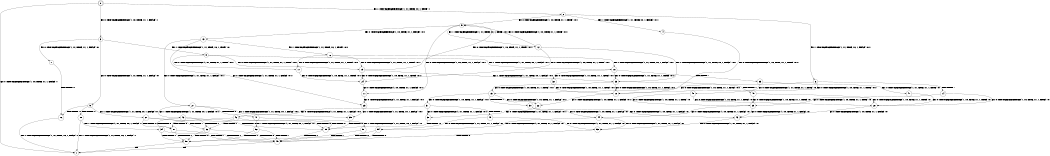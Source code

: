 digraph BCG {
size = "7, 10.5";
center = TRUE;
node [shape = circle];
0 [peripheries = 2];
0 -> 1 [label = "EX !0 !ATOMIC_EXCH_BRANCH (1, +0, TRUE, +1, 1, FALSE) !::"];
0 -> 2 [label = "EX !1 !ATOMIC_EXCH_BRANCH (1, +1, TRUE, +0, 1, TRUE) !::"];
0 -> 3 [label = "EX !0 !ATOMIC_EXCH_BRANCH (1, +0, TRUE, +1, 1, FALSE) !::"];
2 -> 4 [label = "EX !1 !ATOMIC_EXCH_BRANCH (1, +1, TRUE, +0, 1, FALSE) !:0:1:"];
2 -> 5 [label = "EX !0 !ATOMIC_EXCH_BRANCH (1, +0, TRUE, +1, 1, TRUE) !:0:1:"];
2 -> 6 [label = "EX !1 !ATOMIC_EXCH_BRANCH (1, +1, TRUE, +0, 1, FALSE) !:0:1:"];
3 -> 7 [label = "EX !0 !ATOMIC_EXCH_BRANCH (1, +1, TRUE, +1, 1, FALSE) !:0:"];
3 -> 8 [label = "EX !1 !ATOMIC_EXCH_BRANCH (1, +1, TRUE, +0, 1, TRUE) !:0:"];
3 -> 9 [label = "EX !0 !ATOMIC_EXCH_BRANCH (1, +1, TRUE, +1, 1, FALSE) !:0:"];
4 -> 10 [label = "EX !0 !ATOMIC_EXCH_BRANCH (1, +0, TRUE, +1, 1, TRUE) !:0:1:"];
5 -> 11 [label = "EX !0 !ATOMIC_EXCH_BRANCH (1, +0, TRUE, +1, 1, FALSE) !:0:1:"];
5 -> 12 [label = "EX !1 !ATOMIC_EXCH_BRANCH (1, +1, TRUE, +0, 1, TRUE) !:0:1:"];
5 -> 13 [label = "EX !0 !ATOMIC_EXCH_BRANCH (1, +0, TRUE, +1, 1, FALSE) !:0:1:"];
6 -> 10 [label = "EX !0 !ATOMIC_EXCH_BRANCH (1, +0, TRUE, +1, 1, TRUE) !:0:1:"];
6 -> 14 [label = "TERMINATE !1"];
6 -> 15 [label = "EX !0 !ATOMIC_EXCH_BRANCH (1, +0, TRUE, +1, 1, TRUE) !:0:1:"];
7 -> 16 [label = "TERMINATE !0"];
8 -> 17 [label = "EX !0 !ATOMIC_EXCH_BRANCH (1, +1, TRUE, +1, 1, TRUE) !:0:1:"];
8 -> 18 [label = "EX !1 !ATOMIC_EXCH_BRANCH (1, +1, TRUE, +0, 1, FALSE) !:0:1:"];
8 -> 19 [label = "EX !0 !ATOMIC_EXCH_BRANCH (1, +1, TRUE, +1, 1, TRUE) !:0:1:"];
9 -> 16 [label = "TERMINATE !0"];
9 -> 20 [label = "TERMINATE !0"];
9 -> 21 [label = "EX !1 !ATOMIC_EXCH_BRANCH (1, +1, TRUE, +0, 1, FALSE) !:0:"];
10 -> 22 [label = "EX !0 !ATOMIC_EXCH_BRANCH (1, +0, TRUE, +1, 1, FALSE) !:0:1:"];
11 -> 23 [label = "EX !0 !ATOMIC_EXCH_BRANCH (1, +1, TRUE, +1, 1, FALSE) !:0:1:"];
12 -> 24 [label = "EX !0 !ATOMIC_EXCH_BRANCH (1, +0, TRUE, +1, 1, TRUE) !:0:1:"];
12 -> 25 [label = "EX !1 !ATOMIC_EXCH_BRANCH (1, +1, TRUE, +0, 1, FALSE) !:0:1:"];
12 -> 5 [label = "EX !0 !ATOMIC_EXCH_BRANCH (1, +0, TRUE, +1, 1, TRUE) !:0:1:"];
13 -> 23 [label = "EX !0 !ATOMIC_EXCH_BRANCH (1, +1, TRUE, +1, 1, FALSE) !:0:1:"];
13 -> 26 [label = "EX !1 !ATOMIC_EXCH_BRANCH (1, +1, TRUE, +0, 1, TRUE) !:0:1:"];
13 -> 27 [label = "EX !0 !ATOMIC_EXCH_BRANCH (1, +1, TRUE, +1, 1, FALSE) !:0:1:"];
14 -> 28 [label = "EX !0 !ATOMIC_EXCH_BRANCH (1, +0, TRUE, +1, 1, TRUE) !:0:"];
14 -> 29 [label = "EX !0 !ATOMIC_EXCH_BRANCH (1, +0, TRUE, +1, 1, TRUE) !:0:"];
15 -> 22 [label = "EX !0 !ATOMIC_EXCH_BRANCH (1, +0, TRUE, +1, 1, FALSE) !:0:1:"];
15 -> 30 [label = "TERMINATE !1"];
15 -> 31 [label = "EX !0 !ATOMIC_EXCH_BRANCH (1, +0, TRUE, +1, 1, FALSE) !:0:1:"];
16 -> 1 [label = "EX !1 !ATOMIC_EXCH_BRANCH (1, +1, TRUE, +0, 1, FALSE) !::"];
17 -> 24 [label = "EX !0 !ATOMIC_EXCH_BRANCH (1, +0, TRUE, +1, 1, TRUE) !:0:1:"];
18 -> 32 [label = "EX !0 !ATOMIC_EXCH_BRANCH (1, +1, TRUE, +1, 1, TRUE) !:0:1:"];
18 -> 33 [label = "TERMINATE !1"];
18 -> 25 [label = "EX !0 !ATOMIC_EXCH_BRANCH (1, +1, TRUE, +1, 1, TRUE) !:0:1:"];
19 -> 24 [label = "EX !0 !ATOMIC_EXCH_BRANCH (1, +0, TRUE, +1, 1, TRUE) !:0:1:"];
19 -> 25 [label = "EX !1 !ATOMIC_EXCH_BRANCH (1, +1, TRUE, +0, 1, FALSE) !:0:1:"];
19 -> 5 [label = "EX !0 !ATOMIC_EXCH_BRANCH (1, +0, TRUE, +1, 1, TRUE) !:0:1:"];
20 -> 1 [label = "EX !1 !ATOMIC_EXCH_BRANCH (1, +1, TRUE, +0, 1, FALSE) !::"];
20 -> 34 [label = "EX !1 !ATOMIC_EXCH_BRANCH (1, +1, TRUE, +0, 1, FALSE) !::"];
21 -> 35 [label = "TERMINATE !0"];
21 -> 36 [label = "TERMINATE !1"];
21 -> 37 [label = "TERMINATE !0"];
22 -> 38 [label = "EX !0 !ATOMIC_EXCH_BRANCH (1, +1, TRUE, +1, 1, FALSE) !:0:1:"];
23 -> 39 [label = "EX !1 !ATOMIC_EXCH_BRANCH (1, +1, TRUE, +0, 1, FALSE) !:0:1:"];
24 -> 11 [label = "EX !0 !ATOMIC_EXCH_BRANCH (1, +0, TRUE, +1, 1, FALSE) !:0:1:"];
25 -> 10 [label = "EX !0 !ATOMIC_EXCH_BRANCH (1, +0, TRUE, +1, 1, TRUE) !:0:1:"];
25 -> 40 [label = "TERMINATE !1"];
25 -> 15 [label = "EX !0 !ATOMIC_EXCH_BRANCH (1, +0, TRUE, +1, 1, TRUE) !:0:1:"];
26 -> 17 [label = "EX !0 !ATOMIC_EXCH_BRANCH (1, +1, TRUE, +1, 1, TRUE) !:0:1:"];
26 -> 18 [label = "EX !1 !ATOMIC_EXCH_BRANCH (1, +1, TRUE, +0, 1, FALSE) !:0:1:"];
26 -> 19 [label = "EX !0 !ATOMIC_EXCH_BRANCH (1, +1, TRUE, +1, 1, TRUE) !:0:1:"];
27 -> 39 [label = "EX !1 !ATOMIC_EXCH_BRANCH (1, +1, TRUE, +0, 1, FALSE) !:0:1:"];
27 -> 41 [label = "TERMINATE !0"];
27 -> 42 [label = "EX !1 !ATOMIC_EXCH_BRANCH (1, +1, TRUE, +0, 1, FALSE) !:0:1:"];
28 -> 43 [label = "EX !0 !ATOMIC_EXCH_BRANCH (1, +0, TRUE, +1, 1, FALSE) !:0:"];
29 -> 43 [label = "EX !0 !ATOMIC_EXCH_BRANCH (1, +0, TRUE, +1, 1, FALSE) !:0:"];
29 -> 44 [label = "EX !0 !ATOMIC_EXCH_BRANCH (1, +0, TRUE, +1, 1, FALSE) !:0:"];
30 -> 43 [label = "EX !0 !ATOMIC_EXCH_BRANCH (1, +0, TRUE, +1, 1, FALSE) !:0:"];
30 -> 44 [label = "EX !0 !ATOMIC_EXCH_BRANCH (1, +0, TRUE, +1, 1, FALSE) !:0:"];
31 -> 38 [label = "EX !0 !ATOMIC_EXCH_BRANCH (1, +1, TRUE, +1, 1, FALSE) !:0:1:"];
31 -> 45 [label = "TERMINATE !1"];
31 -> 46 [label = "EX !0 !ATOMIC_EXCH_BRANCH (1, +1, TRUE, +1, 1, FALSE) !:0:1:"];
32 -> 10 [label = "EX !0 !ATOMIC_EXCH_BRANCH (1, +0, TRUE, +1, 1, TRUE) !:0:1:"];
33 -> 47 [label = "EX !0 !ATOMIC_EXCH_BRANCH (1, +1, TRUE, +1, 1, TRUE) !:0:"];
33 -> 48 [label = "EX !0 !ATOMIC_EXCH_BRANCH (1, +1, TRUE, +1, 1, TRUE) !:0:"];
34 -> 49 [label = "TERMINATE !1"];
34 -> 50 [label = "TERMINATE !1"];
35 -> 49 [label = "TERMINATE !1"];
36 -> 49 [label = "TERMINATE !0"];
36 -> 50 [label = "TERMINATE !0"];
37 -> 49 [label = "TERMINATE !1"];
37 -> 50 [label = "TERMINATE !1"];
38 -> 35 [label = "TERMINATE !0"];
39 -> 35 [label = "TERMINATE !0"];
40 -> 28 [label = "EX !0 !ATOMIC_EXCH_BRANCH (1, +0, TRUE, +1, 1, TRUE) !:0:"];
40 -> 29 [label = "EX !0 !ATOMIC_EXCH_BRANCH (1, +0, TRUE, +1, 1, TRUE) !:0:"];
41 -> 51 [label = "EX !1 !ATOMIC_EXCH_BRANCH (1, +1, TRUE, +0, 1, FALSE) !:1:"];
41 -> 52 [label = "EX !1 !ATOMIC_EXCH_BRANCH (1, +1, TRUE, +0, 1, FALSE) !:1:"];
42 -> 35 [label = "TERMINATE !0"];
42 -> 36 [label = "TERMINATE !1"];
42 -> 37 [label = "TERMINATE !0"];
43 -> 53 [label = "EX !0 !ATOMIC_EXCH_BRANCH (1, +1, TRUE, +1, 1, FALSE) !:0:"];
44 -> 53 [label = "EX !0 !ATOMIC_EXCH_BRANCH (1, +1, TRUE, +1, 1, FALSE) !:0:"];
44 -> 54 [label = "EX !0 !ATOMIC_EXCH_BRANCH (1, +1, TRUE, +1, 1, FALSE) !:0:"];
45 -> 53 [label = "EX !0 !ATOMIC_EXCH_BRANCH (1, +1, TRUE, +1, 1, FALSE) !:0:"];
45 -> 54 [label = "EX !0 !ATOMIC_EXCH_BRANCH (1, +1, TRUE, +1, 1, FALSE) !:0:"];
46 -> 35 [label = "TERMINATE !0"];
46 -> 36 [label = "TERMINATE !1"];
46 -> 37 [label = "TERMINATE !0"];
47 -> 28 [label = "EX !0 !ATOMIC_EXCH_BRANCH (1, +0, TRUE, +1, 1, TRUE) !:0:"];
48 -> 28 [label = "EX !0 !ATOMIC_EXCH_BRANCH (1, +0, TRUE, +1, 1, TRUE) !:0:"];
48 -> 29 [label = "EX !0 !ATOMIC_EXCH_BRANCH (1, +0, TRUE, +1, 1, TRUE) !:0:"];
49 -> 1 [label = "exit"];
50 -> 1 [label = "exit"];
51 -> 49 [label = "TERMINATE !1"];
52 -> 49 [label = "TERMINATE !1"];
52 -> 50 [label = "TERMINATE !1"];
53 -> 49 [label = "TERMINATE !0"];
54 -> 49 [label = "TERMINATE !0"];
54 -> 50 [label = "TERMINATE !0"];
}
